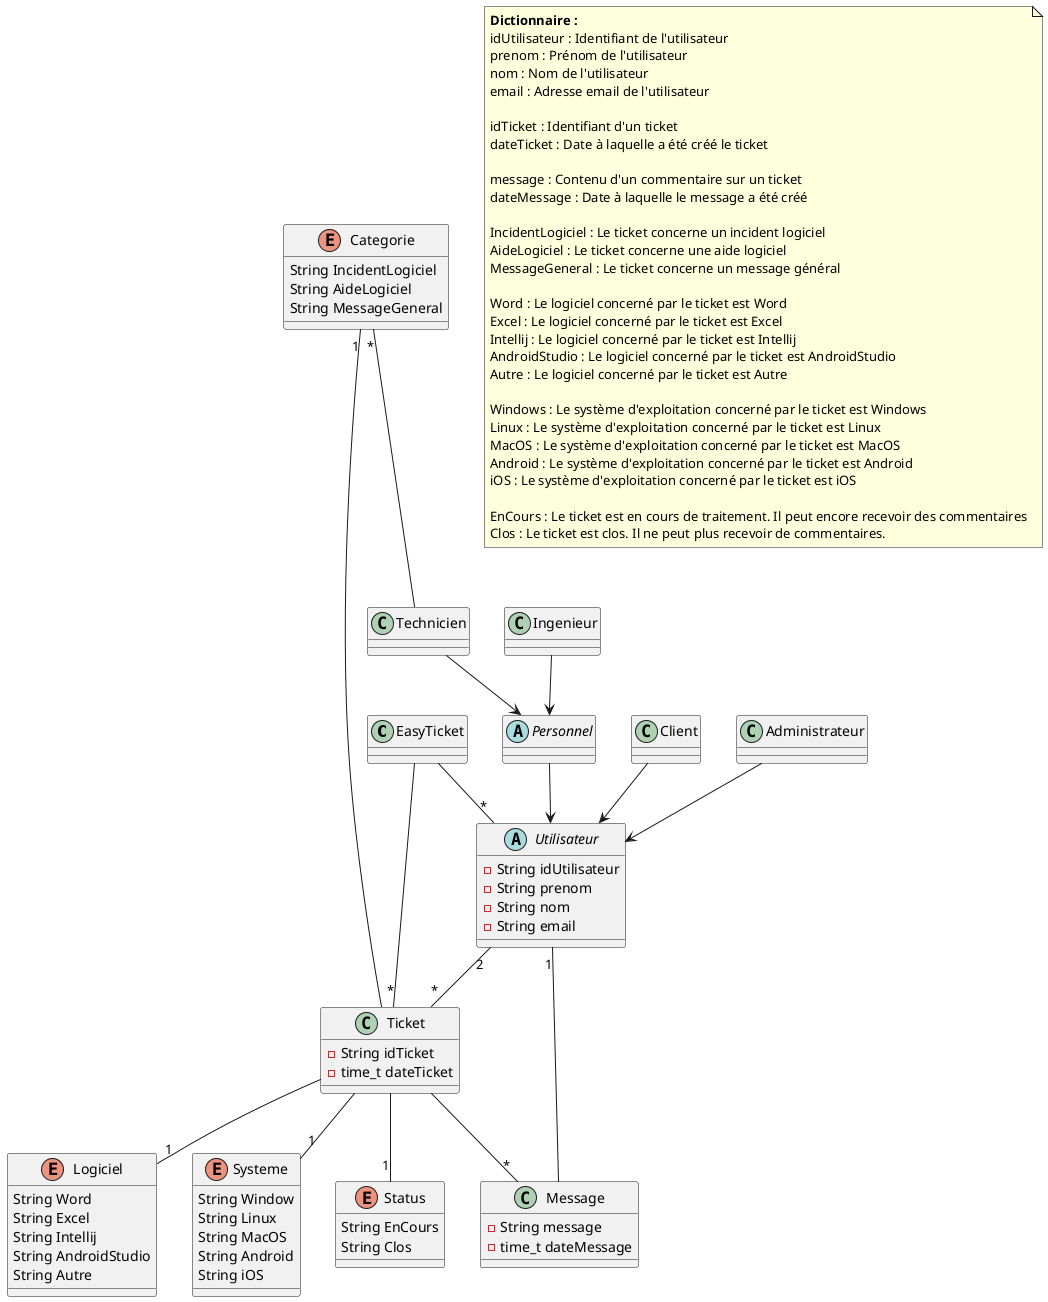 @startuml
class EasyTicket {}

abstract class Utilisateur {
  - String idUtilisateur
  - String prenom
  - String nom
  - String email
}

class Client {}

abstract class Personnel {}

class Technicien {}

class Ingenieur {
  
}

class Administrateur {}

class Ticket {
  - String idTicket
  - time_t dateTicket
}

class Message {
  - String message
  - time_t dateMessage
  }

enum Categorie {
  String IncidentLogiciel
  String AideLogiciel
  String MessageGeneral
}

enum Logiciel {
  String Word
  String Excel
  String Intellij
  String AndroidStudio
  String Autre
}

enum Systeme {
    String Window
    String Linux
    String MacOS
    String Android
    String iOS
}

enum Status {
  String EnCours
  String Clos
}

Client -->Utilisateur 
Personnel --> Utilisateur
Technicien --> Personnel
Ingenieur --> Personnel
Administrateur --> Utilisateur

EasyTicket --"*" Ticket
EasyTicket --"*" Utilisateur
Ticket -- "*" Message
Categorie "1" -- Ticket
Categorie "*"-- Technicien
Ticket --"1" Logiciel
Ticket --"1" Systeme
Utilisateur "2" -- "*" Ticket
Message -- "1" Utilisateur
Ticket -- "1" Status

note as Dictionnaire
**Dictionnaire :**
idUtilisateur : Identifiant de l'utilisateur
prenom : Prénom de l'utilisateur
nom : Nom de l'utilisateur
email : Adresse email de l'utilisateur

idTicket : Identifiant d'un ticket
dateTicket : Date à laquelle a été créé le ticket

message : Contenu d'un commentaire sur un ticket
dateMessage : Date à laquelle le message a été créé 

IncidentLogiciel : Le ticket concerne un incident logiciel 
AideLogiciel : Le ticket concerne une aide logiciel
MessageGeneral : Le ticket concerne un message général

Word : Le logiciel concerné par le ticket est Word
Excel : Le logiciel concerné par le ticket est Excel
Intellij : Le logiciel concerné par le ticket est Intellij
AndroidStudio : Le logiciel concerné par le ticket est AndroidStudio
Autre : Le logiciel concerné par le ticket est Autre

Windows : Le système d'exploitation concerné par le ticket est Windows
Linux : Le système d'exploitation concerné par le ticket est Linux
MacOS : Le système d'exploitation concerné par le ticket est MacOS
Android : Le système d'exploitation concerné par le ticket est Android
iOS : Le système d'exploitation concerné par le ticket est iOS

EnCours : Le ticket est en cours de traitement. Il peut encore recevoir des commentaires
Clos : Le ticket est clos. Il ne peut plus recevoir de commentaires.
end note
@enduml
